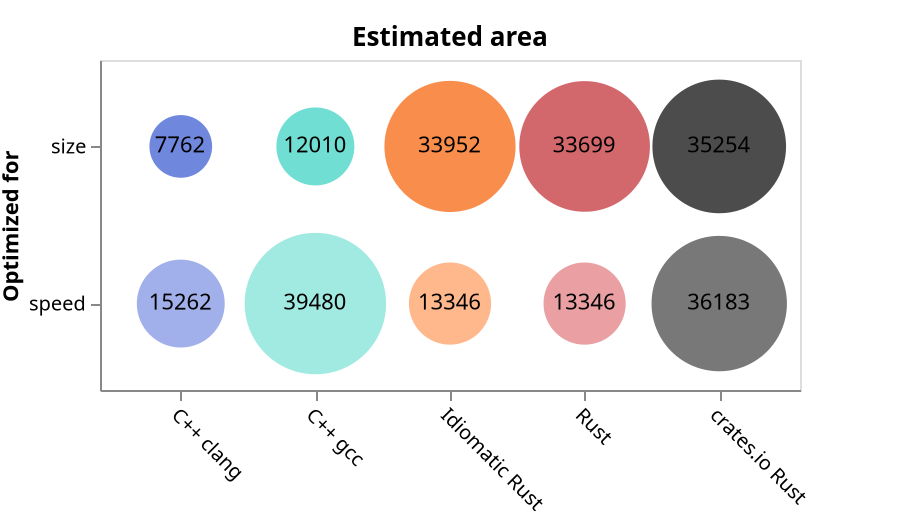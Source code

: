 {
  "$schema": "https://vega.github.io/schema/vega-lite/v5.json",
  "title": "Estimated area",
  "data": {
    "values":
    [
      {
        "Logic blocks": 29576,
        "Flip-flops": 5678,
        "RAM blocks": 0,
        "trueDualPortBlockRam": 0,
        "Multipliers": 0,
        "otherBlocks": 0,
        "Area": 35254,
        "Maximum frequency (MHz)": 38.71317672729492,
        "Average clock cycles": 99,
        "id": "keccak_crates_size",
        "Setup": "crates.io Rust -Os",
        "Scenario": "crates.io Rust",
        "compilerSetup": "rust -Os",
        "Implementation": "crates.io Rust",
        "Function": "keccak",
        "Compiler": "Rust",
        "Optimized for": "size",
        "Optimization flag": "-Os",
        "Language": "Rust",
        "Idiomatic": "false",
        "From crates.io": "true",
        "color": "#000000"
      },
      {
        "Logic blocks": 30505,
        "Flip-flops": 5678,
        "RAM blocks": 0,
        "trueDualPortBlockRam": 0,
        "Multipliers": 0,
        "otherBlocks": 0,
        "Area": 36183,
        "Maximum frequency (MHz)": 38.69669723510742,
        "Average clock cycles": 99,
        "id": "keccak_crates_speed",
        "Setup": "crates.io Rust -O3",
        "Scenario": "crates.io Rust",
        "compilerSetup": "rust -O3",
        "Implementation": "crates.io Rust",
        "Function": "keccak",
        "Compiler": "Rust",
        "Optimized for": "speed",
        "Optimization flag": "-O3",
        "Language": "Rust",
        "Idiomatic": "false",
        "From crates.io": "true",
        "color": "#404040"
      },
      {
        "Logic blocks": 27169,
        "Flip-flops": 6522,
        "RAM blocks": 0,
        "trueDualPortBlockRam": 0,
        "Multipliers": 8,
        "otherBlocks": 0,
        "Area": 33699,
        "Maximum frequency (MHz)": 56.2239990234375,
        "Average clock cycles": 39793,
        "id": "keccak_rust_size",
        "Setup": "Rust -Os",
        "Scenario": "Rust",
        "compilerSetup": "rust -Os",
        "Implementation": "Rust",
        "Function": "keccak",
        "Compiler": "Rust",
        "Optimized for": "size",
        "Optimization flag": "-Os",
        "Language": "Rust",
        "Idiomatic": "false",
        "From crates.io": "false",
        "color": "#C1292E"
      },
      {
        "Logic blocks": 9322,
        "Flip-flops": 4024,
        "RAM blocks": 0,
        "trueDualPortBlockRam": 0,
        "Multipliers": 0,
        "otherBlocks": 0,
        "Area": 13346,
        "Maximum frequency (MHz)": 106.73497009277344,
        "Average clock cycles": 99,
        "id": "keccak_rust_speed",
        "Setup": "Rust -O3",
        "Scenario": "Rust",
        "compilerSetup": "rust -O3",
        "Implementation": "Rust",
        "Function": "keccak",
        "Compiler": "Rust",
        "Optimized for": "speed",
        "Optimization flag": "-O3",
        "Language": "Rust",
        "Idiomatic": "false",
        "From crates.io": "false",
        "color": "#E2787C"
      },
      {
        "Logic blocks": 27422,
        "Flip-flops": 6522,
        "RAM blocks": 0,
        "trueDualPortBlockRam": 0,
        "Multipliers": 8,
        "otherBlocks": 0,
        "Area": 33952,
        "Maximum frequency (MHz)": 55.533958435058594,
        "Average clock cycles": 47473,
        "id": "keccak_idiom_size",
        "Setup": "Idiomatic Rust -Os",
        "Scenario": "Idiomatic Rust",
        "compilerSetup": "rust -Os",
        "Implementation": "Idiomatic Rust",
        "Function": "keccak",
        "Compiler": "Rust",
        "Optimized for": "size",
        "Optimization flag": "-Os",
        "Language": "Rust",
        "Idiomatic": "true",
        "From crates.io": "false",
        "color": "#F65D00"
      },
      {
        "Logic blocks": 9322,
        "Flip-flops": 4024,
        "RAM blocks": 0,
        "trueDualPortBlockRam": 0,
        "Multipliers": 0,
        "otherBlocks": 0,
        "Area": 13346,
        "Maximum frequency (MHz)": 106.73497009277344,
        "Average clock cycles": 99,
        "id": "keccak_idiom_speed",
        "Setup": "Idiomatic Rust -O3",
        "Scenario": "Idiomatic Rust",
        "compilerSetup": "rust -O3",
        "Implementation": "Idiomatic Rust",
        "Function": "keccak",
        "Compiler": "Rust",
        "Optimized for": "speed",
        "Optimization flag": "-O3",
        "Language": "Rust",
        "Idiomatic": "true",
        "From crates.io": "false",
        "color": "#FF9A5C"
      },
      {
        "Logic blocks": 11406,
        "Flip-flops": 3856,
        "RAM blocks": 0,
        "trueDualPortBlockRam": 0,
        "Multipliers": 0,
        "otherBlocks": 0,
        "Area": 15262,
        "Maximum frequency (MHz)": 77.76654052734375,
        "Average clock cycles": 76,
        "id": "keccak_clang_speed",
        "Setup": "C++ clang -O3",
        "Scenario": "C++ clang",
        "compilerSetup": "clang -O3",
        "Implementation": "C++",
        "Function": "keccak",
        "Compiler": "Clang",
        "Optimized for": "speed",
        "Optimization flag": "-O3",
        "Language": "C++",
        "Idiomatic": "false",
        "From crates.io": "false",
        "color": "#7A8FE1"
      },
      {
        "Logic blocks": 28549,
        "Flip-flops": 10931,
        "RAM blocks": 0,
        "trueDualPortBlockRam": 0,
        "Multipliers": 0,
        "otherBlocks": 0,
        "Area": 39480,
        "Maximum frequency (MHz)": 73.76807403564453,
        "Average clock cycles": 5450,
        "id": "keccak_gcc_speed",
        "Setup": "C++ gcc -O3",
        "Scenario": "C++ gcc",
        "compilerSetup": "gcc -O3",
        "Implementation": "C++",
        "Function": "keccak",
        "Compiler": "GCC",
        "Optimized for": "speed",
        "Optimization flag": "-O3",
        "Language": "C++",
        "Idiomatic": "false",
        "From crates.io": "false",
        "color": "#7AE1D5"
      },
      {
        "Logic blocks": 5359,
        "Flip-flops": 2321,
        "RAM blocks": 80,
        "trueDualPortBlockRam": 0,
        "Multipliers": 2,
        "otherBlocks": 0,
        "Area": 7762,
        "Maximum frequency (MHz)": 89.07099151611328,
        "Average clock cycles": 19994,
        "id": "keccak_clang_size",
        "Setup": "C++ clang -Os",
        "Scenario": "C++ clang",
        "compilerSetup": "clang -Os",
        "Implementation": "C++",
        "Function": "keccak",
        "Compiler": "Clang",
        "Optimized for": "size",
        "Optimization flag": "-Os",
        "Language": "C++",
        "Idiomatic": "false",
        "From crates.io": "false",
        "color": "#3454D1"
      },
      {
        "Logic blocks": 8592,
        "Flip-flops": 3328,
        "RAM blocks": 80,
        "trueDualPortBlockRam": 0,
        "Multipliers": 10,
        "otherBlocks": 0,
        "Area": 12010,
        "Maximum frequency (MHz)": 84.58805847167969,
        "Average clock cycles": 21890,
        "id": "keccak_gcc_size",
        "Setup": "C++ gcc -Os",
        "Scenario": "C++ gcc",
        "compilerSetup": "gcc -Os",
        "Implementation": "C++",
        "Function": "keccak",
        "Compiler": "GCC",
        "Optimized for": "size",
        "Optimization flag": "-Os",
        "Language": "C++",
        "Idiomatic": "false",
        "From crates.io": "false",
        "color": "#34D1BF"
      }
    ]
  },

  "autosize": "none",
  "padding": { "left": 50, "top": 30, "right": 50, "bottom": 70 },
  "width": 350,
  "height": 165,
  "encoding": {
    "x": {
      "field": "Scenario",
      "type": "nominal",
      "axis": {
        "labelAngle": 45
      },
      "title": null,
      "scale": {
        "padding": 0.6
      }
    },
    "y": {
      "field": "Optimized for",
      "type": "nominal",
      "scale": {
        "padding": 0.55
      }
    }
  },
  "layer": [
    {
      "mark": {
        "type": "circle",
        "tooltip": true,
        "stroke": "black"
      },
      "encoding": {
        "size": {
          "field": "Area",
          "type": "quantitative",
          "legend": null,
          "scale": {
            "range": [
              0,
              5000
            ]
          }
        },
        "color": {
          "legend": null,
          "field": "color",
          "type": "nominal",
          "scale": {
            "range": {
              "field": "color"
            }
          }
        },
        "tooltip": [
          {
            "field": "Setup"
          },
          {
            "field": "Area",
            "type": "quantitative"
          }
        ],
        "strokeWidth": {
          "condition": [
            {
              "param": "hover",
              "empty": false,
              "value": 0.5
            }
          ],
          "value": 0
        }
      },
      "params": [
        {
          "name": "hover",
          "select": {
            "type": "point",
            "on": "mouseover"
          }
        }
      ]
    },
    {
      "mark": "text",
      "encoding": {
        "text": {
          "field": "Area",
          "type": "quantitative"
        }
      }
    }
  ]
}
